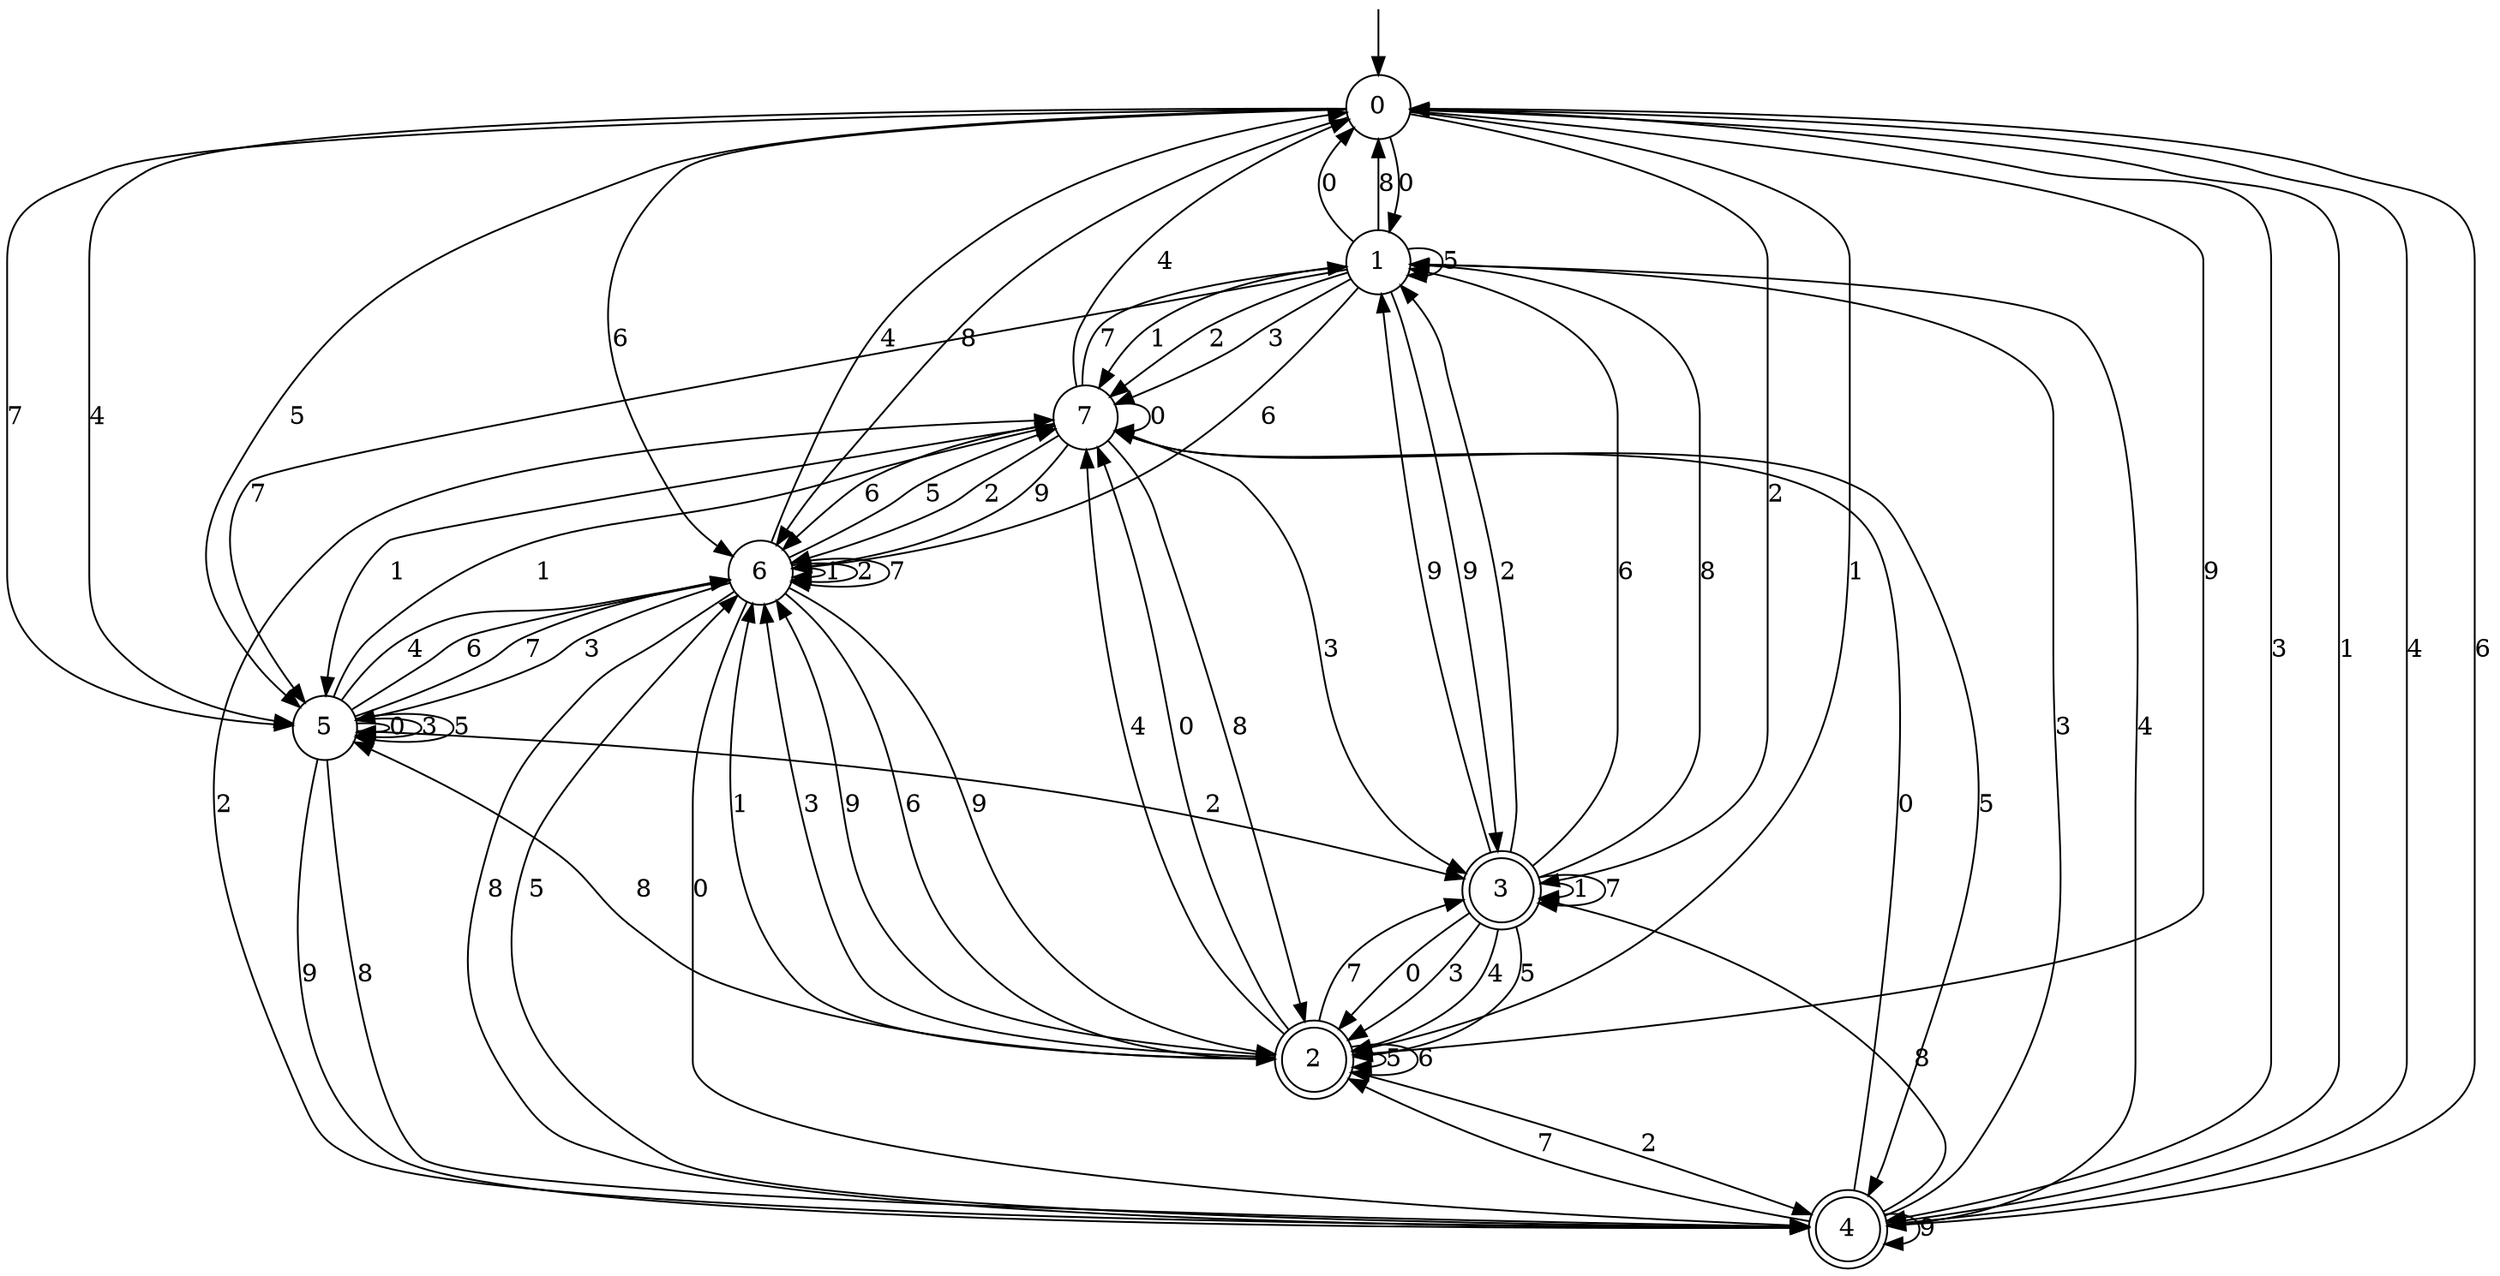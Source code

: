 digraph g {

	s0 [shape="circle" label="0"];
	s1 [shape="circle" label="1"];
	s2 [shape="doublecircle" label="2"];
	s3 [shape="doublecircle" label="3"];
	s4 [shape="doublecircle" label="4"];
	s5 [shape="circle" label="5"];
	s6 [shape="circle" label="6"];
	s7 [shape="circle" label="7"];
	s0 -> s1 [label="0"];
	s0 -> s2 [label="1"];
	s0 -> s3 [label="2"];
	s0 -> s4 [label="3"];
	s0 -> s5 [label="4"];
	s0 -> s5 [label="5"];
	s0 -> s6 [label="6"];
	s0 -> s5 [label="7"];
	s0 -> s6 [label="8"];
	s0 -> s2 [label="9"];
	s1 -> s0 [label="0"];
	s1 -> s7 [label="1"];
	s1 -> s7 [label="2"];
	s1 -> s7 [label="3"];
	s1 -> s4 [label="4"];
	s1 -> s1 [label="5"];
	s1 -> s6 [label="6"];
	s1 -> s5 [label="7"];
	s1 -> s0 [label="8"];
	s1 -> s3 [label="9"];
	s2 -> s7 [label="0"];
	s2 -> s6 [label="1"];
	s2 -> s4 [label="2"];
	s2 -> s6 [label="3"];
	s2 -> s7 [label="4"];
	s2 -> s2 [label="5"];
	s2 -> s2 [label="6"];
	s2 -> s3 [label="7"];
	s2 -> s5 [label="8"];
	s2 -> s6 [label="9"];
	s3 -> s2 [label="0"];
	s3 -> s3 [label="1"];
	s3 -> s1 [label="2"];
	s3 -> s2 [label="3"];
	s3 -> s2 [label="4"];
	s3 -> s2 [label="5"];
	s3 -> s1 [label="6"];
	s3 -> s3 [label="7"];
	s3 -> s1 [label="8"];
	s3 -> s1 [label="9"];
	s4 -> s7 [label="0"];
	s4 -> s0 [label="1"];
	s4 -> s7 [label="2"];
	s4 -> s1 [label="3"];
	s4 -> s0 [label="4"];
	s4 -> s6 [label="5"];
	s4 -> s0 [label="6"];
	s4 -> s2 [label="7"];
	s4 -> s3 [label="8"];
	s4 -> s4 [label="9"];
	s5 -> s5 [label="0"];
	s5 -> s7 [label="1"];
	s5 -> s3 [label="2"];
	s5 -> s5 [label="3"];
	s5 -> s6 [label="4"];
	s5 -> s5 [label="5"];
	s5 -> s6 [label="6"];
	s5 -> s6 [label="7"];
	s5 -> s4 [label="8"];
	s5 -> s4 [label="9"];
	s6 -> s4 [label="0"];
	s6 -> s6 [label="1"];
	s6 -> s6 [label="2"];
	s6 -> s5 [label="3"];
	s6 -> s0 [label="4"];
	s6 -> s7 [label="5"];
	s6 -> s2 [label="6"];
	s6 -> s6 [label="7"];
	s6 -> s4 [label="8"];
	s6 -> s2 [label="9"];
	s7 -> s7 [label="0"];
	s7 -> s5 [label="1"];
	s7 -> s6 [label="2"];
	s7 -> s3 [label="3"];
	s7 -> s0 [label="4"];
	s7 -> s4 [label="5"];
	s7 -> s6 [label="6"];
	s7 -> s1 [label="7"];
	s7 -> s2 [label="8"];
	s7 -> s6 [label="9"];

__start0 [label="" shape="none" width="0" height="0"];
__start0 -> s0;

}

